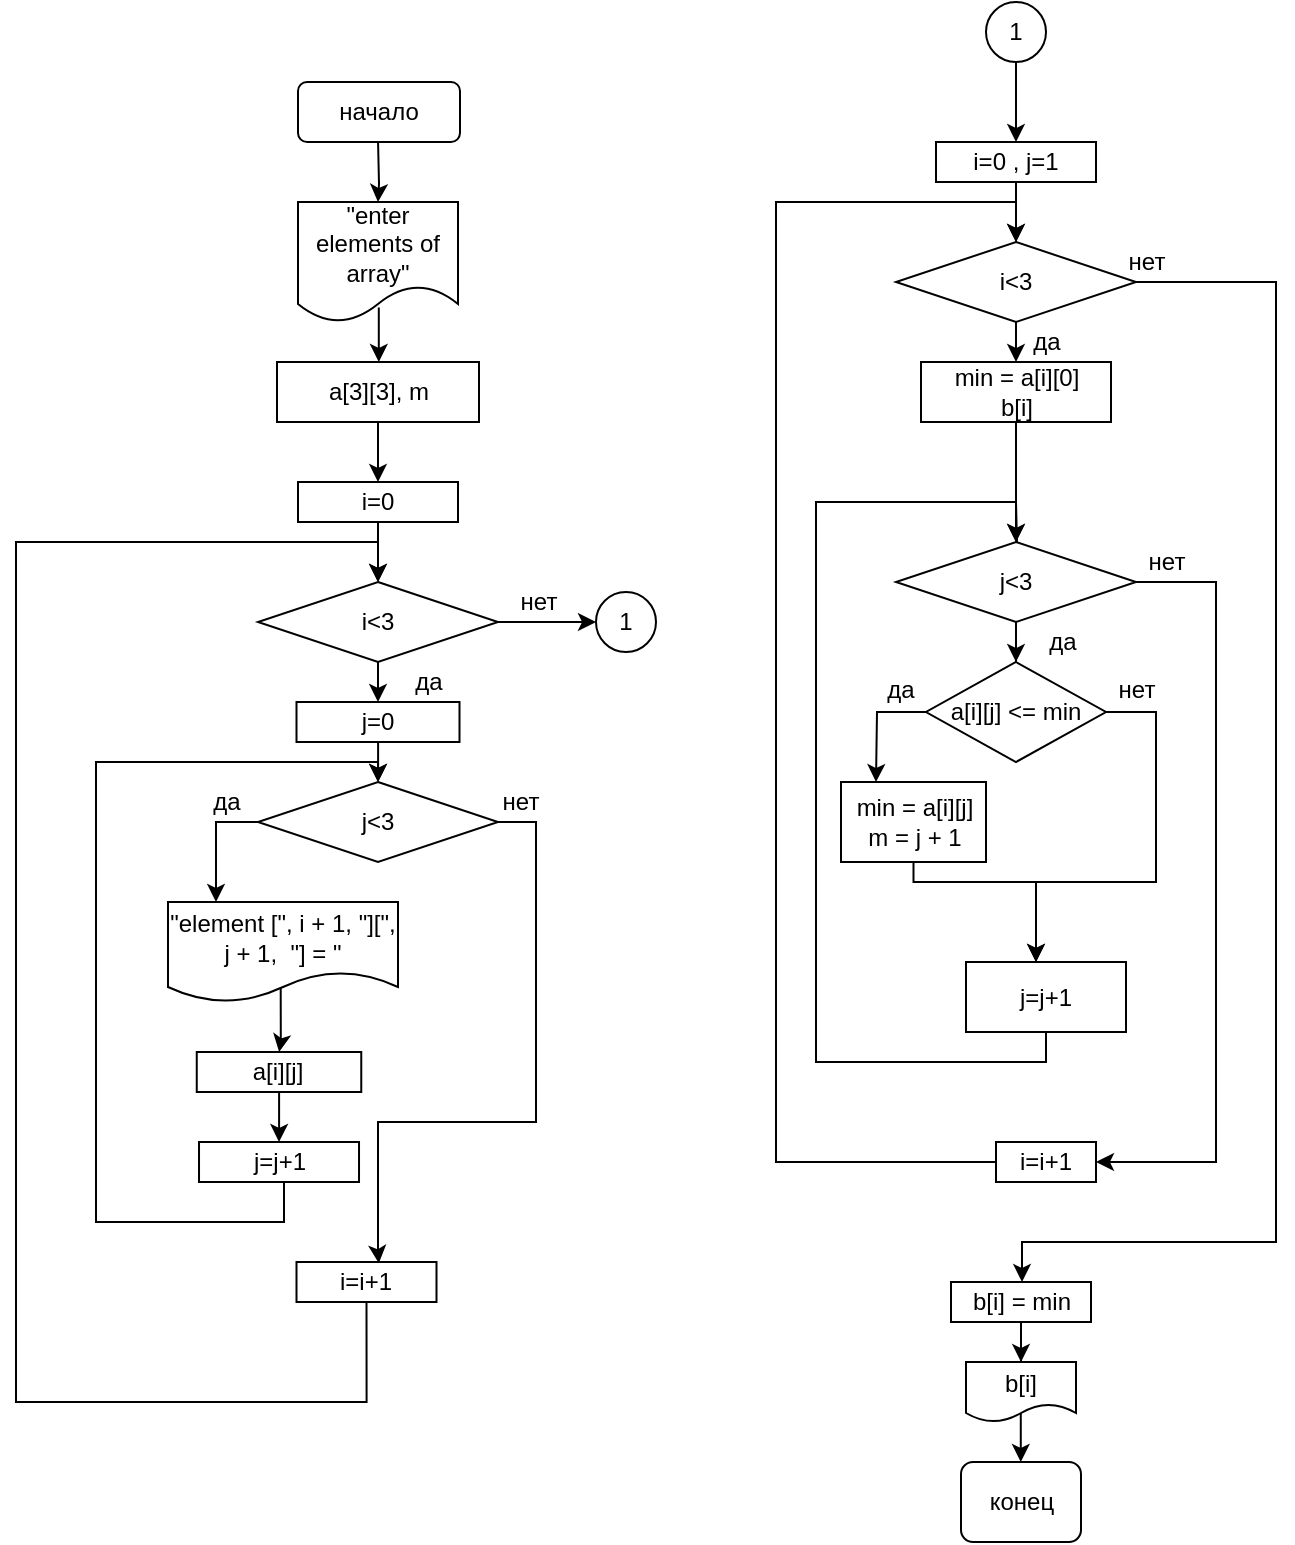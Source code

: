 <mxfile version="15.8.7" type="github">
  <diagram id="aShKJb1EcJVqntHxSxEi" name="Page-1">
    <mxGraphModel dx="187" dy="817" grid="1" gridSize="10" guides="1" tooltips="1" connect="1" arrows="1" fold="1" page="1" pageScale="1" pageWidth="827" pageHeight="1169" math="0" shadow="0">
      <root>
        <mxCell id="0" />
        <mxCell id="1" parent="0" />
        <mxCell id="8L_f6q-vc3C_Bcib5PFj-7" value="" style="edgeStyle=orthogonalEdgeStyle;rounded=0;orthogonalLoop=1;jettySize=auto;html=1;" parent="1" source="8L_f6q-vc3C_Bcib5PFj-8" target="8L_f6q-vc3C_Bcib5PFj-11" edge="1">
          <mxGeometry relative="1" as="geometry" />
        </mxCell>
        <mxCell id="8L_f6q-vc3C_Bcib5PFj-8" value="i=0" style="whiteSpace=wrap;html=1;rounded=0;" parent="1" vertex="1">
          <mxGeometry x="1131" y="290" width="80" height="20" as="geometry" />
        </mxCell>
        <mxCell id="qnYledQh9NX3tpmkD9LS-4" value="" style="edgeStyle=orthogonalEdgeStyle;rounded=0;orthogonalLoop=1;jettySize=auto;html=1;" parent="1" source="8L_f6q-vc3C_Bcib5PFj-11" target="qnYledQh9NX3tpmkD9LS-1" edge="1">
          <mxGeometry relative="1" as="geometry" />
        </mxCell>
        <mxCell id="8L_f6q-vc3C_Bcib5PFj-11" value="i&amp;lt;3" style="rhombus;whiteSpace=wrap;html=1;rounded=0;" parent="1" vertex="1">
          <mxGeometry x="1111" y="340" width="120" height="40" as="geometry" />
        </mxCell>
        <mxCell id="8L_f6q-vc3C_Bcib5PFj-13" value="" style="edgeStyle=orthogonalEdgeStyle;rounded=0;orthogonalLoop=1;jettySize=auto;html=1;entryX=0.5;entryY=0;entryDx=0;entryDy=0;startArrow=none;exitX=0.5;exitY=1;exitDx=0;exitDy=0;" parent="1" source="8L_f6q-vc3C_Bcib5PFj-18" target="8L_f6q-vc3C_Bcib5PFj-11" edge="1">
          <mxGeometry relative="1" as="geometry">
            <mxPoint x="1191" y="320" as="targetPoint" />
            <Array as="points">
              <mxPoint x="1165" y="750" />
              <mxPoint x="990" y="750" />
              <mxPoint x="990" y="320" />
              <mxPoint x="1171" y="320" />
            </Array>
            <mxPoint x="1166" y="550" as="sourcePoint" />
          </mxGeometry>
        </mxCell>
        <mxCell id="8L_f6q-vc3C_Bcib5PFj-16" value="нет" style="text;html=1;align=center;verticalAlign=middle;resizable=0;points=[];autosize=1;strokeColor=none;fillColor=none;" parent="1" vertex="1">
          <mxGeometry x="1221.5" y="440" width="40" height="20" as="geometry" />
        </mxCell>
        <mxCell id="8L_f6q-vc3C_Bcib5PFj-18" value="i=i+1" style="rounded=0;whiteSpace=wrap;html=1;" parent="1" vertex="1">
          <mxGeometry x="1130.25" y="680" width="70" height="20" as="geometry" />
        </mxCell>
        <mxCell id="8L_f6q-vc3C_Bcib5PFj-27" value="" style="edgeStyle=orthogonalEdgeStyle;rounded=0;orthogonalLoop=1;jettySize=auto;html=1;" parent="1" target="8L_f6q-vc3C_Bcib5PFj-26" edge="1">
          <mxGeometry relative="1" as="geometry">
            <mxPoint x="1171.029" y="120" as="sourcePoint" />
          </mxGeometry>
        </mxCell>
        <mxCell id="8L_f6q-vc3C_Bcib5PFj-29" value="" style="edgeStyle=orthogonalEdgeStyle;rounded=0;orthogonalLoop=1;jettySize=auto;html=1;exitX=0.505;exitY=0.879;exitDx=0;exitDy=0;exitPerimeter=0;" parent="1" source="8L_f6q-vc3C_Bcib5PFj-26" target="8L_f6q-vc3C_Bcib5PFj-28" edge="1">
          <mxGeometry relative="1" as="geometry" />
        </mxCell>
        <mxCell id="8L_f6q-vc3C_Bcib5PFj-26" value="&quot;enter elements of array&quot;" style="shape=document;whiteSpace=wrap;html=1;boundedLbl=1;" parent="1" vertex="1">
          <mxGeometry x="1131" y="150" width="80" height="60" as="geometry" />
        </mxCell>
        <mxCell id="8L_f6q-vc3C_Bcib5PFj-30" value="" style="edgeStyle=orthogonalEdgeStyle;rounded=0;orthogonalLoop=1;jettySize=auto;html=1;entryX=0.5;entryY=0;entryDx=0;entryDy=0;" parent="1" source="8L_f6q-vc3C_Bcib5PFj-28" target="8L_f6q-vc3C_Bcib5PFj-8" edge="1">
          <mxGeometry relative="1" as="geometry" />
        </mxCell>
        <mxCell id="8L_f6q-vc3C_Bcib5PFj-28" value="a[3][3], m" style="whiteSpace=wrap;html=1;" parent="1" vertex="1">
          <mxGeometry x="1120.5" y="230" width="101" height="30" as="geometry" />
        </mxCell>
        <mxCell id="8L_f6q-vc3C_Bcib5PFj-31" value="начало" style="rounded=1;whiteSpace=wrap;html=1;" parent="1" vertex="1">
          <mxGeometry x="1131" y="90" width="81" height="30" as="geometry" />
        </mxCell>
        <mxCell id="qnYledQh9NX3tpmkD9LS-8" value="" style="edgeStyle=orthogonalEdgeStyle;rounded=0;orthogonalLoop=1;jettySize=auto;html=1;exitX=0.49;exitY=0.85;exitDx=0;exitDy=0;exitPerimeter=0;" parent="1" source="8L_f6q-vc3C_Bcib5PFj-32" target="8L_f6q-vc3C_Bcib5PFj-34" edge="1">
          <mxGeometry relative="1" as="geometry" />
        </mxCell>
        <mxCell id="8L_f6q-vc3C_Bcib5PFj-32" value="&quot;element [&quot;, i + 1, &quot;][&quot;, j + 1,&amp;nbsp; &quot;] = &quot;" style="shape=document;whiteSpace=wrap;html=1;boundedLbl=1;" parent="1" vertex="1">
          <mxGeometry x="1066" y="500" width="115" height="50" as="geometry" />
        </mxCell>
        <mxCell id="qnYledQh9NX3tpmkD9LS-13" value="" style="edgeStyle=orthogonalEdgeStyle;rounded=0;orthogonalLoop=1;jettySize=auto;html=1;" parent="1" edge="1">
          <mxGeometry relative="1" as="geometry">
            <mxPoint x="1171" y="440" as="targetPoint" />
            <mxPoint x="1124" y="640" as="sourcePoint" />
            <Array as="points">
              <mxPoint x="1124" y="660" />
              <mxPoint x="1030" y="660" />
              <mxPoint x="1030" y="430" />
              <mxPoint x="1171" y="430" />
            </Array>
          </mxGeometry>
        </mxCell>
        <mxCell id="qnYledQh9NX3tpmkD9LS-33" value="" style="edgeStyle=orthogonalEdgeStyle;rounded=0;orthogonalLoop=1;jettySize=auto;html=1;" parent="1" source="8L_f6q-vc3C_Bcib5PFj-34" target="qnYledQh9NX3tpmkD9LS-32" edge="1">
          <mxGeometry relative="1" as="geometry" />
        </mxCell>
        <mxCell id="8L_f6q-vc3C_Bcib5PFj-34" value="a[i][j]" style="whiteSpace=wrap;html=1;" parent="1" vertex="1">
          <mxGeometry x="1080.38" y="575" width="82.25" height="20" as="geometry" />
        </mxCell>
        <mxCell id="8L_f6q-vc3C_Bcib5PFj-38" value="да" style="text;html=1;align=center;verticalAlign=middle;resizable=0;points=[];autosize=1;strokeColor=none;fillColor=none;" parent="1" vertex="1">
          <mxGeometry x="1181" y="380" width="30" height="20" as="geometry" />
        </mxCell>
        <mxCell id="qnYledQh9NX3tpmkD9LS-12" value="" style="edgeStyle=orthogonalEdgeStyle;rounded=0;orthogonalLoop=1;jettySize=auto;html=1;entryX=0.5;entryY=0;entryDx=0;entryDy=0;" parent="1" source="qnYledQh9NX3tpmkD9LS-1" target="qnYledQh9NX3tpmkD9LS-6" edge="1">
          <mxGeometry relative="1" as="geometry" />
        </mxCell>
        <mxCell id="qnYledQh9NX3tpmkD9LS-1" value="j=0" style="whiteSpace=wrap;html=1;rounded=0;" parent="1" vertex="1">
          <mxGeometry x="1130.25" y="400" width="81.5" height="20" as="geometry" />
        </mxCell>
        <mxCell id="qnYledQh9NX3tpmkD9LS-7" value="" style="edgeStyle=orthogonalEdgeStyle;rounded=0;orthogonalLoop=1;jettySize=auto;html=1;" parent="1" source="qnYledQh9NX3tpmkD9LS-6" edge="1">
          <mxGeometry relative="1" as="geometry">
            <mxPoint x="1090" y="500" as="targetPoint" />
            <Array as="points">
              <mxPoint x="1090" y="460" />
              <mxPoint x="1090" y="500" />
            </Array>
          </mxGeometry>
        </mxCell>
        <mxCell id="qnYledQh9NX3tpmkD9LS-11" value="" style="edgeStyle=orthogonalEdgeStyle;rounded=0;orthogonalLoop=1;jettySize=auto;html=1;exitX=1;exitY=0.5;exitDx=0;exitDy=0;entryX=0.588;entryY=0.03;entryDx=0;entryDy=0;entryPerimeter=0;" parent="1" source="qnYledQh9NX3tpmkD9LS-6" target="8L_f6q-vc3C_Bcib5PFj-18" edge="1">
          <mxGeometry relative="1" as="geometry">
            <mxPoint x="1171" y="676" as="targetPoint" />
            <Array as="points">
              <mxPoint x="1250" y="460" />
              <mxPoint x="1250" y="610" />
              <mxPoint x="1171" y="610" />
              <mxPoint x="1171" y="676" />
              <mxPoint x="1171" y="676" />
            </Array>
          </mxGeometry>
        </mxCell>
        <mxCell id="qnYledQh9NX3tpmkD9LS-6" value="j&amp;lt;3" style="rhombus;whiteSpace=wrap;html=1;rounded=0;" parent="1" vertex="1">
          <mxGeometry x="1111" y="440" width="120" height="40" as="geometry" />
        </mxCell>
        <mxCell id="qnYledQh9NX3tpmkD9LS-9" value="да" style="text;html=1;align=center;verticalAlign=middle;resizable=0;points=[];autosize=1;strokeColor=none;fillColor=none;" parent="1" vertex="1">
          <mxGeometry x="1080.38" y="440" width="30" height="20" as="geometry" />
        </mxCell>
        <mxCell id="qnYledQh9NX3tpmkD9LS-15" value="" style="edgeStyle=orthogonalEdgeStyle;rounded=0;orthogonalLoop=1;jettySize=auto;html=1;exitX=1;exitY=0.5;exitDx=0;exitDy=0;" parent="1" source="8L_f6q-vc3C_Bcib5PFj-11" edge="1">
          <mxGeometry relative="1" as="geometry">
            <mxPoint x="1280" y="360" as="targetPoint" />
          </mxGeometry>
        </mxCell>
        <mxCell id="qnYledQh9NX3tpmkD9LS-10" value="нет" style="text;html=1;align=center;verticalAlign=middle;resizable=0;points=[];autosize=1;strokeColor=none;fillColor=none;" parent="1" vertex="1">
          <mxGeometry x="1231" y="340" width="40" height="20" as="geometry" />
        </mxCell>
        <mxCell id="qnYledQh9NX3tpmkD9LS-21" value="" style="edgeStyle=orthogonalEdgeStyle;rounded=0;orthogonalLoop=1;jettySize=auto;html=1;" parent="1" source="qnYledQh9NX3tpmkD9LS-14" target="qnYledQh9NX3tpmkD9LS-20" edge="1">
          <mxGeometry relative="1" as="geometry" />
        </mxCell>
        <mxCell id="qnYledQh9NX3tpmkD9LS-14" value="i=0 , j=1" style="whiteSpace=wrap;html=1;rounded=0;" parent="1" vertex="1">
          <mxGeometry x="1450" y="120" width="80" height="20" as="geometry" />
        </mxCell>
        <mxCell id="qnYledQh9NX3tpmkD9LS-17" value="1" style="ellipse;whiteSpace=wrap;html=1;aspect=fixed;" parent="1" vertex="1">
          <mxGeometry x="1280" y="345" width="30" height="30" as="geometry" />
        </mxCell>
        <mxCell id="qnYledQh9NX3tpmkD9LS-19" value="" style="edgeStyle=orthogonalEdgeStyle;rounded=0;orthogonalLoop=1;jettySize=auto;html=1;entryX=0.5;entryY=0;entryDx=0;entryDy=0;" parent="1" source="qnYledQh9NX3tpmkD9LS-18" target="qnYledQh9NX3tpmkD9LS-14" edge="1">
          <mxGeometry relative="1" as="geometry">
            <mxPoint x="1490" y="100" as="targetPoint" />
          </mxGeometry>
        </mxCell>
        <mxCell id="qnYledQh9NX3tpmkD9LS-18" value="1" style="ellipse;whiteSpace=wrap;html=1;aspect=fixed;" parent="1" vertex="1">
          <mxGeometry x="1475" y="50" width="30" height="30" as="geometry" />
        </mxCell>
        <mxCell id="qnYledQh9NX3tpmkD9LS-23" value="" style="edgeStyle=orthogonalEdgeStyle;rounded=0;orthogonalLoop=1;jettySize=auto;html=1;" parent="1" source="qnYledQh9NX3tpmkD9LS-20" edge="1">
          <mxGeometry relative="1" as="geometry">
            <mxPoint x="1490" y="230" as="targetPoint" />
          </mxGeometry>
        </mxCell>
        <mxCell id="qnYledQh9NX3tpmkD9LS-20" value="i&amp;lt;3" style="rhombus;whiteSpace=wrap;html=1;rounded=0;" parent="1" vertex="1">
          <mxGeometry x="1430" y="170" width="120" height="40" as="geometry" />
        </mxCell>
        <mxCell id="qnYledQh9NX3tpmkD9LS-27" value="" style="edgeStyle=orthogonalEdgeStyle;rounded=0;orthogonalLoop=1;jettySize=auto;html=1;" parent="1" source="qnYledQh9NX3tpmkD9LS-22" edge="1">
          <mxGeometry relative="1" as="geometry">
            <mxPoint x="1490" y="320" as="targetPoint" />
          </mxGeometry>
        </mxCell>
        <mxCell id="qnYledQh9NX3tpmkD9LS-22" value="min = a[i][0]&lt;br&gt;b[i]" style="whiteSpace=wrap;html=1;rounded=0;" parent="1" vertex="1">
          <mxGeometry x="1442.5" y="230" width="95" height="30" as="geometry" />
        </mxCell>
        <mxCell id="qnYledQh9NX3tpmkD9LS-24" value="да" style="text;html=1;align=center;verticalAlign=middle;resizable=0;points=[];autosize=1;strokeColor=none;fillColor=none;" parent="1" vertex="1">
          <mxGeometry x="1490" y="210" width="30" height="20" as="geometry" />
        </mxCell>
        <mxCell id="qnYledQh9NX3tpmkD9LS-35" value="" style="edgeStyle=orthogonalEdgeStyle;rounded=0;orthogonalLoop=1;jettySize=auto;html=1;exitX=1;exitY=0.5;exitDx=0;exitDy=0;" parent="1" source="qnYledQh9NX3tpmkD9LS-20" edge="1">
          <mxGeometry relative="1" as="geometry">
            <mxPoint x="1493" y="690" as="targetPoint" />
            <Array as="points">
              <mxPoint x="1620" y="190" />
              <mxPoint x="1620" y="670" />
              <mxPoint x="1493" y="670" />
            </Array>
          </mxGeometry>
        </mxCell>
        <mxCell id="qnYledQh9NX3tpmkD9LS-25" value="нет" style="text;html=1;align=center;verticalAlign=middle;resizable=0;points=[];autosize=1;strokeColor=none;fillColor=none;" parent="1" vertex="1">
          <mxGeometry x="1535" y="170" width="40" height="20" as="geometry" />
        </mxCell>
        <mxCell id="qnYledQh9NX3tpmkD9LS-29" value="" style="edgeStyle=orthogonalEdgeStyle;rounded=0;orthogonalLoop=1;jettySize=auto;html=1;" parent="1" target="qnYledQh9NX3tpmkD9LS-28" edge="1">
          <mxGeometry relative="1" as="geometry">
            <mxPoint x="1490" y="300" as="sourcePoint" />
          </mxGeometry>
        </mxCell>
        <mxCell id="qnYledQh9NX3tpmkD9LS-37" value="" style="edgeStyle=orthogonalEdgeStyle;rounded=0;orthogonalLoop=1;jettySize=auto;html=1;startArrow=none;" parent="1" source="qnYledQh9NX3tpmkD9LS-50" edge="1">
          <mxGeometry relative="1" as="geometry">
            <mxPoint x="1490" y="170" as="targetPoint" />
            <mxPoint x="1500" y="590" as="sourcePoint" />
            <Array as="points">
              <mxPoint x="1370" y="150" />
              <mxPoint x="1490" y="150" />
            </Array>
          </mxGeometry>
        </mxCell>
        <mxCell id="qnYledQh9NX3tpmkD9LS-41" value="" style="edgeStyle=orthogonalEdgeStyle;rounded=0;orthogonalLoop=1;jettySize=auto;html=1;" parent="1" source="qnYledQh9NX3tpmkD9LS-28" target="qnYledQh9NX3tpmkD9LS-40" edge="1">
          <mxGeometry relative="1" as="geometry" />
        </mxCell>
        <mxCell id="qnYledQh9NX3tpmkD9LS-28" value="j&amp;lt;3" style="rhombus;whiteSpace=wrap;html=1;rounded=0;" parent="1" vertex="1">
          <mxGeometry x="1430" y="320" width="120" height="40" as="geometry" />
        </mxCell>
        <mxCell id="qnYledQh9NX3tpmkD9LS-32" value="j=j+1" style="whiteSpace=wrap;html=1;" parent="1" vertex="1">
          <mxGeometry x="1081.51" y="620" width="80" height="20" as="geometry" />
        </mxCell>
        <mxCell id="qnYledQh9NX3tpmkD9LS-52" value="" style="edgeStyle=orthogonalEdgeStyle;rounded=0;orthogonalLoop=1;jettySize=auto;html=1;exitX=1;exitY=0.5;exitDx=0;exitDy=0;entryX=1;entryY=0.5;entryDx=0;entryDy=0;" parent="1" source="qnYledQh9NX3tpmkD9LS-28" target="qnYledQh9NX3tpmkD9LS-50" edge="1">
          <mxGeometry relative="1" as="geometry">
            <mxPoint x="1590" y="650" as="targetPoint" />
            <Array as="points">
              <mxPoint x="1590" y="340" />
              <mxPoint x="1590" y="630" />
            </Array>
          </mxGeometry>
        </mxCell>
        <mxCell id="qnYledQh9NX3tpmkD9LS-38" value="нет" style="text;html=1;align=center;verticalAlign=middle;resizable=0;points=[];autosize=1;strokeColor=none;fillColor=none;" parent="1" vertex="1">
          <mxGeometry x="1545" y="320" width="40" height="20" as="geometry" />
        </mxCell>
        <mxCell id="qnYledQh9NX3tpmkD9LS-39" value="да" style="text;html=1;align=center;verticalAlign=middle;resizable=0;points=[];autosize=1;strokeColor=none;fillColor=none;" parent="1" vertex="1">
          <mxGeometry x="1497.5" y="360" width="30" height="20" as="geometry" />
        </mxCell>
        <mxCell id="qnYledQh9NX3tpmkD9LS-42" value="" style="edgeStyle=orthogonalEdgeStyle;rounded=0;orthogonalLoop=1;jettySize=auto;html=1;" parent="1" source="qnYledQh9NX3tpmkD9LS-40" edge="1">
          <mxGeometry relative="1" as="geometry">
            <mxPoint x="1420" y="440" as="targetPoint" />
          </mxGeometry>
        </mxCell>
        <mxCell id="qnYledQh9NX3tpmkD9LS-43" value="" style="edgeStyle=orthogonalEdgeStyle;rounded=0;orthogonalLoop=1;jettySize=auto;html=1;" parent="1" source="qnYledQh9NX3tpmkD9LS-40" edge="1">
          <mxGeometry relative="1" as="geometry">
            <mxPoint x="1500" y="530" as="targetPoint" />
            <Array as="points">
              <mxPoint x="1560" y="405" />
              <mxPoint x="1560" y="490" />
              <mxPoint x="1500" y="490" />
            </Array>
          </mxGeometry>
        </mxCell>
        <mxCell id="qnYledQh9NX3tpmkD9LS-40" value="a[i][j] &amp;lt;= min" style="rhombus;whiteSpace=wrap;html=1;" parent="1" vertex="1">
          <mxGeometry x="1445" y="380" width="90" height="50" as="geometry" />
        </mxCell>
        <mxCell id="qnYledQh9NX3tpmkD9LS-44" value="да" style="text;html=1;align=center;verticalAlign=middle;resizable=0;points=[];autosize=1;strokeColor=none;fillColor=none;" parent="1" vertex="1">
          <mxGeometry x="1417" y="384" width="30" height="20" as="geometry" />
        </mxCell>
        <mxCell id="qnYledQh9NX3tpmkD9LS-45" value="нет" style="text;html=1;align=center;verticalAlign=middle;resizable=0;points=[];autosize=1;strokeColor=none;fillColor=none;" parent="1" vertex="1">
          <mxGeometry x="1530" y="384" width="40" height="20" as="geometry" />
        </mxCell>
        <mxCell id="qnYledQh9NX3tpmkD9LS-47" value="" style="edgeStyle=orthogonalEdgeStyle;rounded=0;orthogonalLoop=1;jettySize=auto;html=1;" parent="1" source="qnYledQh9NX3tpmkD9LS-46" edge="1">
          <mxGeometry relative="1" as="geometry">
            <mxPoint x="1500" y="530" as="targetPoint" />
            <Array as="points">
              <mxPoint x="1439" y="490" />
            </Array>
          </mxGeometry>
        </mxCell>
        <mxCell id="qnYledQh9NX3tpmkD9LS-46" value="min = a[i][j] m = j + 1" style="whiteSpace=wrap;html=1;" parent="1" vertex="1">
          <mxGeometry x="1402.5" y="440" width="72.5" height="40" as="geometry" />
        </mxCell>
        <mxCell id="qnYledQh9NX3tpmkD9LS-49" value="" style="edgeStyle=orthogonalEdgeStyle;rounded=0;orthogonalLoop=1;jettySize=auto;html=1;" parent="1" source="qnYledQh9NX3tpmkD9LS-48" edge="1">
          <mxGeometry relative="1" as="geometry">
            <mxPoint x="1490" y="320" as="targetPoint" />
            <Array as="points">
              <mxPoint x="1505" y="580" />
              <mxPoint x="1390" y="580" />
              <mxPoint x="1390" y="300" />
              <mxPoint x="1490" y="300" />
            </Array>
          </mxGeometry>
        </mxCell>
        <mxCell id="qnYledQh9NX3tpmkD9LS-48" value="j=j+1" style="whiteSpace=wrap;html=1;" parent="1" vertex="1">
          <mxGeometry x="1465" y="530" width="80" height="35" as="geometry" />
        </mxCell>
        <mxCell id="qnYledQh9NX3tpmkD9LS-50" value="i=i+1" style="whiteSpace=wrap;html=1;" parent="1" vertex="1">
          <mxGeometry x="1480" y="620" width="50" height="20" as="geometry" />
        </mxCell>
        <mxCell id="ixPmONxWvjGd1h-S-8Gt-4" value="" style="edgeStyle=orthogonalEdgeStyle;rounded=0;orthogonalLoop=1;jettySize=auto;html=1;" edge="1" parent="1" source="ixPmONxWvjGd1h-S-8Gt-2" target="ixPmONxWvjGd1h-S-8Gt-3">
          <mxGeometry relative="1" as="geometry" />
        </mxCell>
        <mxCell id="ixPmONxWvjGd1h-S-8Gt-2" value="b[i] = min" style="whiteSpace=wrap;html=1;" vertex="1" parent="1">
          <mxGeometry x="1457.5" y="690" width="70" height="20" as="geometry" />
        </mxCell>
        <mxCell id="ixPmONxWvjGd1h-S-8Gt-8" value="" style="edgeStyle=orthogonalEdgeStyle;rounded=0;orthogonalLoop=1;jettySize=auto;html=1;exitX=0.498;exitY=0.845;exitDx=0;exitDy=0;exitPerimeter=0;" edge="1" parent="1" source="ixPmONxWvjGd1h-S-8Gt-3" target="ixPmONxWvjGd1h-S-8Gt-7">
          <mxGeometry relative="1" as="geometry" />
        </mxCell>
        <mxCell id="ixPmONxWvjGd1h-S-8Gt-3" value="b[i]" style="shape=document;whiteSpace=wrap;html=1;boundedLbl=1;" vertex="1" parent="1">
          <mxGeometry x="1465" y="730" width="55" height="30" as="geometry" />
        </mxCell>
        <mxCell id="ixPmONxWvjGd1h-S-8Gt-7" value="конец" style="rounded=1;whiteSpace=wrap;html=1;" vertex="1" parent="1">
          <mxGeometry x="1462.5" y="780" width="60" height="40" as="geometry" />
        </mxCell>
      </root>
    </mxGraphModel>
  </diagram>
</mxfile>
